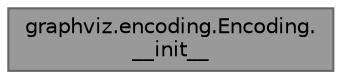 digraph "graphviz.encoding.Encoding.__init__"
{
 
  bgcolor="transparent";
  edge [fontname=Helvetica,fontsize=10,labelfontname=Helvetica,labelfontsize=10];
  node [fontname=Helvetica,fontsize=10,shape=box,height=0.2,width=0.4];
  rankdir="LR";
  Node1 [id="Node000001",label="graphviz.encoding.Encoding.\l__init__",height=0.2,width=0.4,color="gray40", fillcolor="grey60", style="filled", fontcolor="black",tooltip=" "];
}
